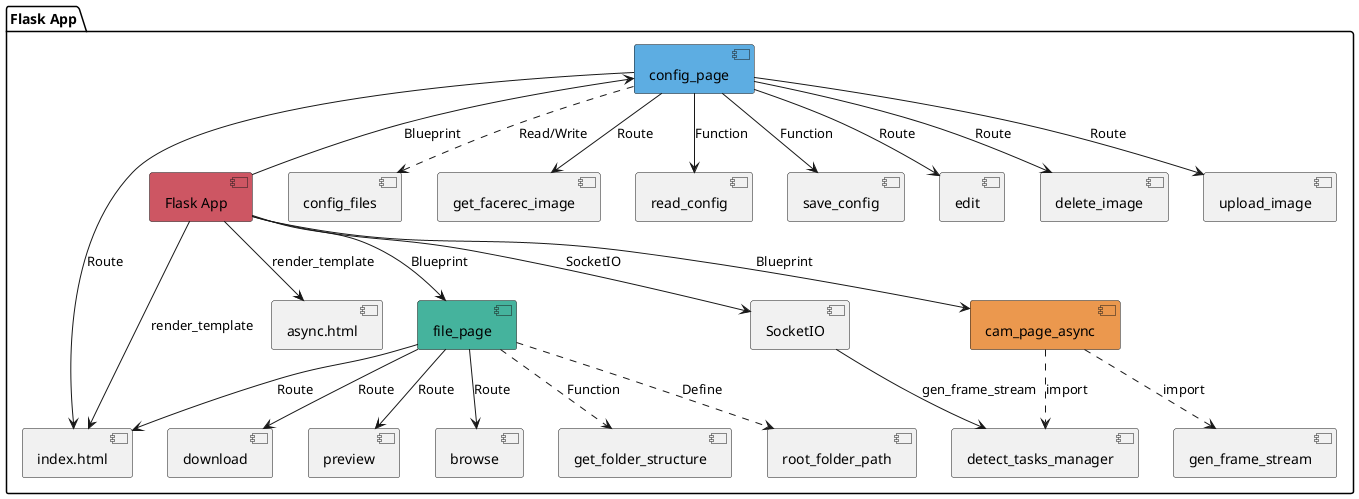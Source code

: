 @startuml

!define SPRITESURL https://raw.githubusercontent.com/umlet/umlet/dist/dist/sprites/

!define WEB_COLOR #5DADE2
!define CLOUD_COLOR #7D3C98
!define DB_COLOR #45B39D
!define DEV_COLOR #F4D03F
!define OFFICE_COLOR #EB984E

!define LAYOUT_STRICTNESS_MAX
!define arrowColor #707070

!define COMPONENT_STYLE
!define COMPONENT_SPRITE $WEB_COLOR/server_blue
!define CONTAINER_STYLE
!define CONTAINER_SPRITE $CLOUD_COLOR/cloud

package "Flask App" {
  [Flask App] as flask #cd5663
  [config_page] as config #5DADE2
  [file_page] as file #45B39D
  [cam_page_async] as cam #EB984E
  [detect_tasks_manager] as manager
  [SocketIO] as socketio
  [index.html] as index
  [async.html] as async

  [flask] -u-> [config] : Blueprint
  [flask] --> [file] : Blueprint
  [flask] --> [cam] : Blueprint
  [flask] --> [index] : render_template
  [flask] --> [async] : render_template
  [flask] --> [socketio] : SocketIO

  [cam] ..> [manager] : import
  [cam] ..> [gen_frame_stream] : import
  [socketio] --> [manager] : gen_frame_stream
  
  [config] ..> [config_files] : Read/Write
  ' [config] ..> [is_bool] : Register Filter
  ' [config] ..> [is_int] : Register Filter
  ' [config] ..> [inject_enumerate] : Register Context Processor

  [config] --> [get_facerec_image] : Route
  [config] --> [read_config] : Function
  [config] --> [save_config] : Function
  [config] -d-> [index] : Route
  [config] --> [edit] : Route
  [config] --> [delete_image] : Route
  [config] --> [upload_image] : Route
  
  ' [config_files] -[hidden]d-> [async]
  ' [config_files] -[hidden]d-> [file]
  ' [config_files] -[hidden]d-> [cam]
  
  [file] ..> [root_folder_path] : Define
  [file] --> [index] : Route
  [file] --> [download] : Route
  [file] --> [preview] : Route
  [file] --> [browse] : Route
  [file] ..> [get_folder_structure] : Function
}

@enduml
